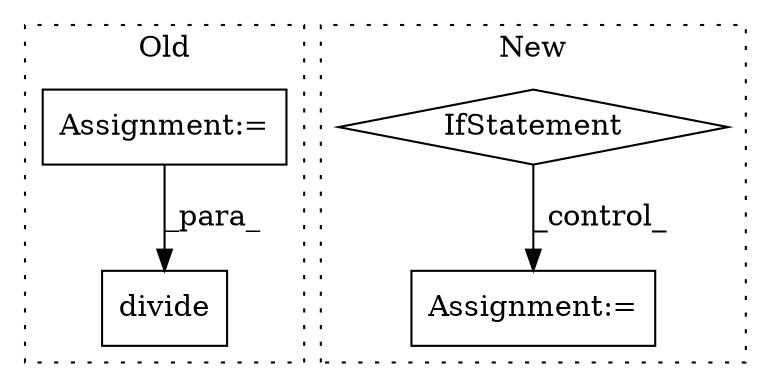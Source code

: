 digraph G {
subgraph cluster0 {
1 [label="divide" a="32" s="2815,2841" l="7,1" shape="box"];
4 [label="Assignment:=" a="7" s="2209" l="1" shape="box"];
label = "Old";
style="dotted";
}
subgraph cluster1 {
2 [label="IfStatement" a="25" s="2114,2143" l="4,2" shape="diamond"];
3 [label="Assignment:=" a="7" s="2267" l="1" shape="box"];
label = "New";
style="dotted";
}
2 -> 3 [label="_control_"];
4 -> 1 [label="_para_"];
}